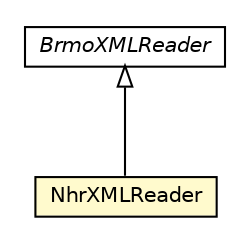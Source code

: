 #!/usr/local/bin/dot
#
# Class diagram 
# Generated by UMLGraph version R5_6-24-gf6e263 (http://www.umlgraph.org/)
#

digraph G {
	edge [fontname="Helvetica",fontsize=10,labelfontname="Helvetica",labelfontsize=10];
	node [fontname="Helvetica",fontsize=10,shape=plaintext];
	nodesep=0.25;
	ranksep=0.5;
	// nl.b3p.brmo.loader.xml.BrmoXMLReader
	c1449 [label=<<table title="nl.b3p.brmo.loader.xml.BrmoXMLReader" border="0" cellborder="1" cellspacing="0" cellpadding="2" port="p" href="./BrmoXMLReader.html">
		<tr><td><table border="0" cellspacing="0" cellpadding="1">
<tr><td align="center" balign="center"><font face="Helvetica-Oblique"> BrmoXMLReader </font></td></tr>
		</table></td></tr>
		</table>>, URL="./BrmoXMLReader.html", fontname="Helvetica", fontcolor="black", fontsize=10.0];
	// nl.b3p.brmo.loader.xml.NhrXMLReader
	c1453 [label=<<table title="nl.b3p.brmo.loader.xml.NhrXMLReader" border="0" cellborder="1" cellspacing="0" cellpadding="2" port="p" bgcolor="lemonChiffon" href="./NhrXMLReader.html">
		<tr><td><table border="0" cellspacing="0" cellpadding="1">
<tr><td align="center" balign="center"> NhrXMLReader </td></tr>
		</table></td></tr>
		</table>>, URL="./NhrXMLReader.html", fontname="Helvetica", fontcolor="black", fontsize=10.0];
	//nl.b3p.brmo.loader.xml.NhrXMLReader extends nl.b3p.brmo.loader.xml.BrmoXMLReader
	c1449:p -> c1453:p [dir=back,arrowtail=empty];
}

